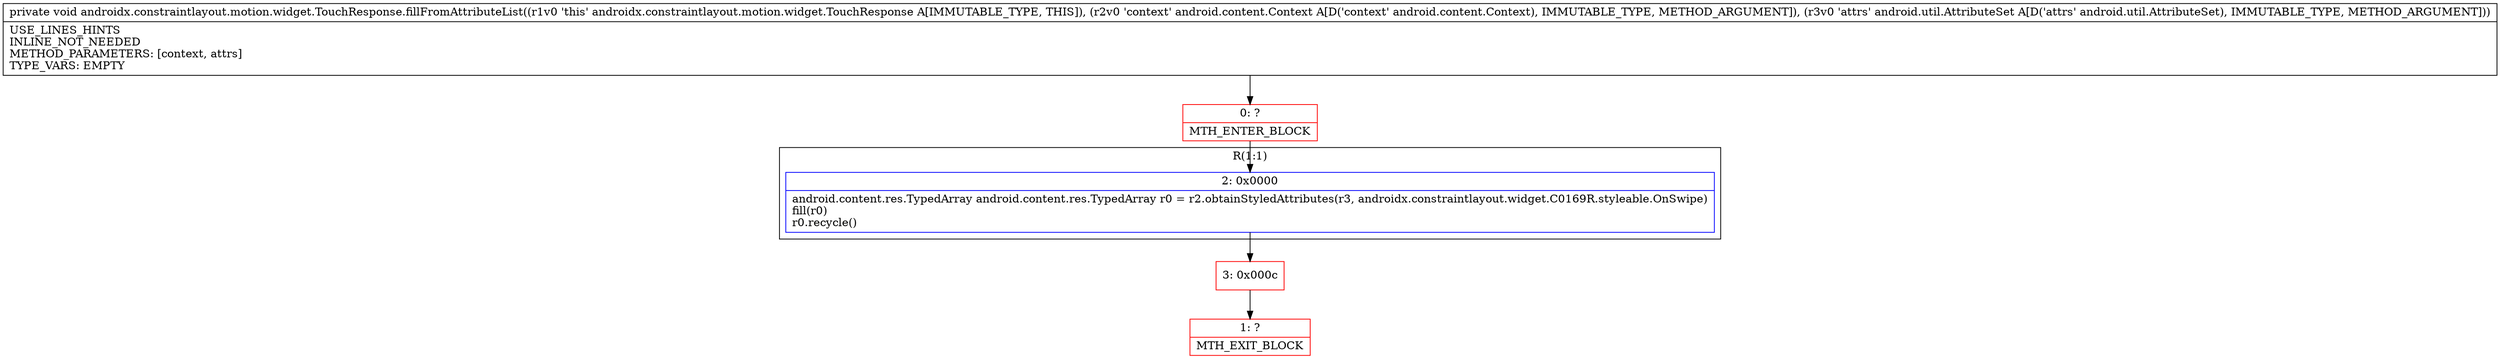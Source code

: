 digraph "CFG forandroidx.constraintlayout.motion.widget.TouchResponse.fillFromAttributeList(Landroid\/content\/Context;Landroid\/util\/AttributeSet;)V" {
subgraph cluster_Region_1759208364 {
label = "R(1:1)";
node [shape=record,color=blue];
Node_2 [shape=record,label="{2\:\ 0x0000|android.content.res.TypedArray android.content.res.TypedArray r0 = r2.obtainStyledAttributes(r3, androidx.constraintlayout.widget.C0169R.styleable.OnSwipe)\lfill(r0)\lr0.recycle()\l}"];
}
Node_0 [shape=record,color=red,label="{0\:\ ?|MTH_ENTER_BLOCK\l}"];
Node_3 [shape=record,color=red,label="{3\:\ 0x000c}"];
Node_1 [shape=record,color=red,label="{1\:\ ?|MTH_EXIT_BLOCK\l}"];
MethodNode[shape=record,label="{private void androidx.constraintlayout.motion.widget.TouchResponse.fillFromAttributeList((r1v0 'this' androidx.constraintlayout.motion.widget.TouchResponse A[IMMUTABLE_TYPE, THIS]), (r2v0 'context' android.content.Context A[D('context' android.content.Context), IMMUTABLE_TYPE, METHOD_ARGUMENT]), (r3v0 'attrs' android.util.AttributeSet A[D('attrs' android.util.AttributeSet), IMMUTABLE_TYPE, METHOD_ARGUMENT]))  | USE_LINES_HINTS\lINLINE_NOT_NEEDED\lMETHOD_PARAMETERS: [context, attrs]\lTYPE_VARS: EMPTY\l}"];
MethodNode -> Node_0;Node_2 -> Node_3;
Node_0 -> Node_2;
Node_3 -> Node_1;
}

